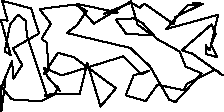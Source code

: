unitsize(0.001cm);
// 37415
draw((1357,1905)--(1660,1556));
draw((1660,1556)--(2312,1949));
draw((2312,1949)--(2433,1538));
draw((2433,1538)--(2687,1353));
draw((2687,1353)--(2232,1374));
draw((2232,1374)--(2048,1628));
draw((2048,1628)--(2365,1649));
draw((2365,1649)--(2513,1572));
draw((2513,1572)--(2773,1286));
draw((2773,1286)--(3174,1064));
draw((3174,1064)--(3278,799));
draw((3278,799)--(3564,676));
draw((3564,676)--(3099,173));
draw((3099,173)--(2990,214));
draw((2990,214)--(2650,802));
draw((2650,802)--(2302,1127));
draw((2302,1127)--(1183,1391));
draw((1183,1391)--(1362,1526));
draw((1362,1526)--(1533,1780));
draw((1533,1780)--(1327,1893));
draw((1327,1893)--(705,1812));
draw((705,1812)--(901,1552));
draw((901,1552)--(737,1285));
draw((737,1285)--(826,1226));
draw((826,1226)--(868,731));
draw((868,731)--(781,671));
draw((781,671)--(1027,1041));
draw((1027,1041)--(1307,964));
draw((1307,964)--(2049,417));
draw((2049,417)--(1779,90));
draw((1779,90)--(1868,197));
draw((1868,197)--(1774,107));
draw((1774,107)--(1544,863));
draw((1544,863)--(1410,307));
draw((1410,307)--(913,317));
draw((913,317)--(805,272));
draw((805,272)--(812,351));
draw((812,351)--(482,1337));
draw((482,1337)--(457,1607));
draw((457,1607)--(323,1714));
draw((323,1714)--(185,1542));
draw((185,1542)--(86,1065));
draw((86,1065)--(192,1004));
draw((192,1004)--(22,1617));
draw((22,1617)--(138,1610));
draw((138,1610)--(43,1957));
draw((43,1957)--(554,1825));
draw((554,1825)--(693,1383));
draw((693,1383)--(234,1118));
draw((234,1118)--(396,828));
draw((396,828)--(242,584));
draw((242,584)--(219,898));
draw((219,898)--(40,462));
draw((40,462)--(99,536));
draw((99,536)--(29,6));
draw((29,6)--(14,454));
draw((14,454)--(213,220));
draw((213,220)--(721,186));
draw((721,186)--(960,303));
draw((960,303)--(1031,428));
draw((1031,428)--(1000,457));
draw((1000,457)--(1058,372));
draw((1058,372)--(834,629));
draw((834,629)--(779,777));
draw((779,777)--(1097,643));
draw((1097,643)--(2178,978));
draw((2178,978)--(2499,658));
draw((2499,658)--(2636,727));
draw((2636,727)--(2361,640));
draw((2361,640)--(2221,291));
draw((2221,291)--(2576,189));
draw((2576,189)--(2781,478));
draw((2781,478)--(3124,408));
draw((3124,408)--(3249,378));
draw((3249,378)--(3297,491));
draw((3297,491)--(3806,746));
draw((3806,746)--(3939,640));
draw((3939,640)--(3394,1028));
draw((3394,1028)--(3213,1085));
draw((3213,1085)--(3736,1542));
draw((3736,1542)--(3808,1375));
draw((3808,1375)--(3729,1188));
draw((3729,1188)--(3835,963));
draw((3835,963)--(3646,1018));
draw((3646,1018)--(3635,1174));
draw((3635,1174)--(3704,1082));
draw((3704,1082)--(3853,1712));
draw((3853,1712)--(2933,1459));
draw((2933,1459)--(3314,1881));
draw((3314,1881)--(3499,1885));
draw((3499,1885)--(3409,1917));
draw((3409,1917)--(3586,1909));
draw((3586,1909)--(3092,1668));
draw((3092,1668)--(3078,1541));
draw((3078,1541)--(2552,1909));
draw((2552,1909)--(2469,1838));
draw((2469,1838)--(2318,1925));
draw((2318,1925)--(1838,1732));
draw((1838,1732)--(2082,1753));
draw((2082,1753)--(1357,1905));
